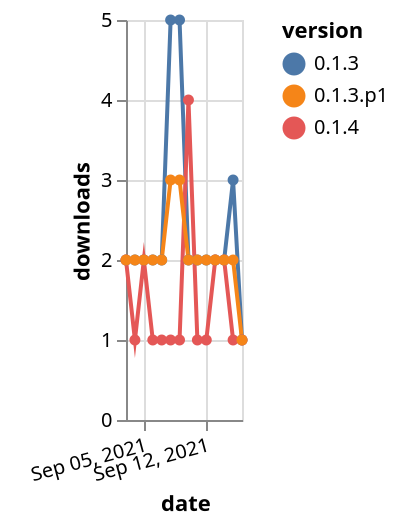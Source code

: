 {"$schema": "https://vega.github.io/schema/vega-lite/v5.json", "description": "A simple bar chart with embedded data.", "data": {"values": [{"date": "2021-09-03", "total": 3149, "delta": 2, "version": "0.1.3"}, {"date": "2021-09-04", "total": 3151, "delta": 2, "version": "0.1.3"}, {"date": "2021-09-05", "total": 3153, "delta": 2, "version": "0.1.3"}, {"date": "2021-09-06", "total": 3155, "delta": 2, "version": "0.1.3"}, {"date": "2021-09-07", "total": 3157, "delta": 2, "version": "0.1.3"}, {"date": "2021-09-08", "total": 3162, "delta": 5, "version": "0.1.3"}, {"date": "2021-09-09", "total": 3167, "delta": 5, "version": "0.1.3"}, {"date": "2021-09-10", "total": 3169, "delta": 2, "version": "0.1.3"}, {"date": "2021-09-11", "total": 3171, "delta": 2, "version": "0.1.3"}, {"date": "2021-09-12", "total": 3173, "delta": 2, "version": "0.1.3"}, {"date": "2021-09-13", "total": 3175, "delta": 2, "version": "0.1.3"}, {"date": "2021-09-14", "total": 3177, "delta": 2, "version": "0.1.3"}, {"date": "2021-09-15", "total": 3180, "delta": 3, "version": "0.1.3"}, {"date": "2021-09-16", "total": 3181, "delta": 1, "version": "0.1.3"}, {"date": "2021-09-03", "total": 281, "delta": 2, "version": "0.1.4"}, {"date": "2021-09-04", "total": 282, "delta": 1, "version": "0.1.4"}, {"date": "2021-09-05", "total": 284, "delta": 2, "version": "0.1.4"}, {"date": "2021-09-06", "total": 285, "delta": 1, "version": "0.1.4"}, {"date": "2021-09-07", "total": 286, "delta": 1, "version": "0.1.4"}, {"date": "2021-09-08", "total": 287, "delta": 1, "version": "0.1.4"}, {"date": "2021-09-09", "total": 288, "delta": 1, "version": "0.1.4"}, {"date": "2021-09-10", "total": 292, "delta": 4, "version": "0.1.4"}, {"date": "2021-09-11", "total": 293, "delta": 1, "version": "0.1.4"}, {"date": "2021-09-12", "total": 294, "delta": 1, "version": "0.1.4"}, {"date": "2021-09-13", "total": 296, "delta": 2, "version": "0.1.4"}, {"date": "2021-09-14", "total": 298, "delta": 2, "version": "0.1.4"}, {"date": "2021-09-15", "total": 299, "delta": 1, "version": "0.1.4"}, {"date": "2021-09-16", "total": 300, "delta": 1, "version": "0.1.4"}, {"date": "2021-09-03", "total": 2566, "delta": 2, "version": "0.1.3.p1"}, {"date": "2021-09-04", "total": 2568, "delta": 2, "version": "0.1.3.p1"}, {"date": "2021-09-05", "total": 2570, "delta": 2, "version": "0.1.3.p1"}, {"date": "2021-09-06", "total": 2572, "delta": 2, "version": "0.1.3.p1"}, {"date": "2021-09-07", "total": 2574, "delta": 2, "version": "0.1.3.p1"}, {"date": "2021-09-08", "total": 2577, "delta": 3, "version": "0.1.3.p1"}, {"date": "2021-09-09", "total": 2580, "delta": 3, "version": "0.1.3.p1"}, {"date": "2021-09-10", "total": 2582, "delta": 2, "version": "0.1.3.p1"}, {"date": "2021-09-11", "total": 2584, "delta": 2, "version": "0.1.3.p1"}, {"date": "2021-09-12", "total": 2586, "delta": 2, "version": "0.1.3.p1"}, {"date": "2021-09-13", "total": 2588, "delta": 2, "version": "0.1.3.p1"}, {"date": "2021-09-14", "total": 2590, "delta": 2, "version": "0.1.3.p1"}, {"date": "2021-09-15", "total": 2592, "delta": 2, "version": "0.1.3.p1"}, {"date": "2021-09-16", "total": 2593, "delta": 1, "version": "0.1.3.p1"}]}, "width": "container", "mark": {"type": "line", "point": {"filled": true}}, "encoding": {"x": {"field": "date", "type": "temporal", "timeUnit": "yearmonthdate", "title": "date", "axis": {"labelAngle": -15}}, "y": {"field": "delta", "type": "quantitative", "title": "downloads"}, "color": {"field": "version", "type": "nominal"}, "tooltip": {"field": "delta"}}}